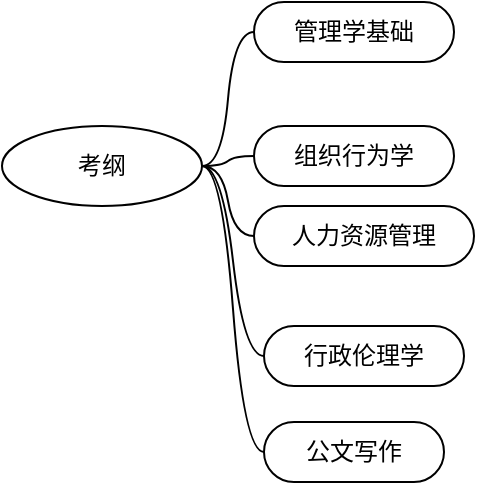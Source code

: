<mxfile version="14.6.6" type="github">
  <diagram id="KuM8feEAEbuAZmYZ-RdC" name="第 1 页">
    <mxGraphModel dx="981" dy="525" grid="1" gridSize="10" guides="1" tooltips="1" connect="1" arrows="1" fold="1" page="1" pageScale="1" pageWidth="827" pageHeight="1169" math="0" shadow="0">
      <root>
        <mxCell id="0" />
        <mxCell id="1" parent="0" />
        <mxCell id="OkKVm4SSPz9F8FKbyVNO-1" value="考纲" style="ellipse;whiteSpace=wrap;html=1;align=center;newEdgeStyle={&quot;edgeStyle&quot;:&quot;entityRelationEdgeStyle&quot;,&quot;startArrow&quot;:&quot;none&quot;,&quot;endArrow&quot;:&quot;none&quot;,&quot;segment&quot;:10,&quot;curved&quot;:1};treeFolding=1;treeMoving=1;direction=west;" vertex="1" parent="1">
          <mxGeometry x="110" y="350" width="100" height="40" as="geometry" />
        </mxCell>
        <mxCell id="OkKVm4SSPz9F8FKbyVNO-8" value="组织行为学" style="whiteSpace=wrap;html=1;rounded=1;arcSize=50;align=center;verticalAlign=middle;strokeWidth=1;autosize=1;spacing=4;treeFolding=1;treeMoving=1;newEdgeStyle={&quot;edgeStyle&quot;:&quot;entityRelationEdgeStyle&quot;,&quot;startArrow&quot;:&quot;none&quot;,&quot;endArrow&quot;:&quot;none&quot;,&quot;segment&quot;:10,&quot;curved&quot;:1};" vertex="1" parent="1">
          <mxGeometry x="236" y="350" width="100" height="30" as="geometry" />
        </mxCell>
        <mxCell id="OkKVm4SSPz9F8FKbyVNO-9" value="" style="edgeStyle=entityRelationEdgeStyle;startArrow=none;endArrow=none;segment=10;curved=1;exitX=0;exitY=0.5;exitDx=0;exitDy=0;" edge="1" target="OkKVm4SSPz9F8FKbyVNO-8" parent="1" source="OkKVm4SSPz9F8FKbyVNO-1">
          <mxGeometry relative="1" as="geometry">
            <mxPoint x="210" y="390" as="sourcePoint" />
          </mxGeometry>
        </mxCell>
        <mxCell id="OkKVm4SSPz9F8FKbyVNO-10" value="管理学基础" style="whiteSpace=wrap;html=1;rounded=1;arcSize=50;align=center;verticalAlign=middle;strokeWidth=1;autosize=1;spacing=4;treeFolding=1;treeMoving=1;newEdgeStyle={&quot;edgeStyle&quot;:&quot;entityRelationEdgeStyle&quot;,&quot;startArrow&quot;:&quot;none&quot;,&quot;endArrow&quot;:&quot;none&quot;,&quot;segment&quot;:10,&quot;curved&quot;:1};" vertex="1" parent="1">
          <mxGeometry x="236" y="288" width="100" height="30" as="geometry" />
        </mxCell>
        <mxCell id="OkKVm4SSPz9F8FKbyVNO-11" value="" style="edgeStyle=entityRelationEdgeStyle;startArrow=none;endArrow=none;segment=10;curved=1;exitX=0;exitY=0.5;exitDx=0;exitDy=0;" edge="1" target="OkKVm4SSPz9F8FKbyVNO-10" parent="1" source="OkKVm4SSPz9F8FKbyVNO-1">
          <mxGeometry relative="1" as="geometry">
            <mxPoint x="339.3" y="260" as="sourcePoint" />
          </mxGeometry>
        </mxCell>
        <mxCell id="OkKVm4SSPz9F8FKbyVNO-12" value="人力资源管理" style="whiteSpace=wrap;html=1;rounded=1;arcSize=50;align=center;verticalAlign=middle;strokeWidth=1;autosize=1;spacing=4;treeFolding=1;treeMoving=1;newEdgeStyle={&quot;edgeStyle&quot;:&quot;entityRelationEdgeStyle&quot;,&quot;startArrow&quot;:&quot;none&quot;,&quot;endArrow&quot;:&quot;none&quot;,&quot;segment&quot;:10,&quot;curved&quot;:1};" vertex="1" parent="1">
          <mxGeometry x="236" y="390" width="110" height="30" as="geometry" />
        </mxCell>
        <mxCell id="OkKVm4SSPz9F8FKbyVNO-13" value="" style="edgeStyle=entityRelationEdgeStyle;startArrow=none;endArrow=none;segment=10;curved=1;" edge="1" target="OkKVm4SSPz9F8FKbyVNO-12" parent="1" source="OkKVm4SSPz9F8FKbyVNO-1">
          <mxGeometry relative="1" as="geometry">
            <mxPoint x="210" y="370.0" as="sourcePoint" />
          </mxGeometry>
        </mxCell>
        <mxCell id="OkKVm4SSPz9F8FKbyVNO-14" value="行政伦理学" style="whiteSpace=wrap;html=1;rounded=1;arcSize=50;align=center;verticalAlign=middle;strokeWidth=1;autosize=1;spacing=4;treeFolding=1;treeMoving=1;newEdgeStyle={&quot;edgeStyle&quot;:&quot;entityRelationEdgeStyle&quot;,&quot;startArrow&quot;:&quot;none&quot;,&quot;endArrow&quot;:&quot;none&quot;,&quot;segment&quot;:10,&quot;curved&quot;:1};" vertex="1" parent="1">
          <mxGeometry x="241" y="450" width="100" height="30" as="geometry" />
        </mxCell>
        <mxCell id="OkKVm4SSPz9F8FKbyVNO-15" value="" style="edgeStyle=entityRelationEdgeStyle;startArrow=none;endArrow=none;segment=10;curved=1;exitX=0;exitY=0.5;exitDx=0;exitDy=0;" edge="1" target="OkKVm4SSPz9F8FKbyVNO-14" parent="1" source="OkKVm4SSPz9F8FKbyVNO-1">
          <mxGeometry relative="1" as="geometry">
            <mxPoint x="210" y="370" as="sourcePoint" />
          </mxGeometry>
        </mxCell>
        <mxCell id="OkKVm4SSPz9F8FKbyVNO-16" value="公文写作" style="whiteSpace=wrap;html=1;rounded=1;arcSize=50;align=center;verticalAlign=middle;strokeWidth=1;autosize=1;spacing=4;treeFolding=1;treeMoving=1;newEdgeStyle={&quot;edgeStyle&quot;:&quot;entityRelationEdgeStyle&quot;,&quot;startArrow&quot;:&quot;none&quot;,&quot;endArrow&quot;:&quot;none&quot;,&quot;segment&quot;:10,&quot;curved&quot;:1};" vertex="1" parent="1">
          <mxGeometry x="241" y="498" width="90" height="30" as="geometry" />
        </mxCell>
        <mxCell id="OkKVm4SSPz9F8FKbyVNO-17" value="" style="edgeStyle=entityRelationEdgeStyle;startArrow=none;endArrow=none;segment=10;curved=1;exitX=0;exitY=0.5;exitDx=0;exitDy=0;" edge="1" target="OkKVm4SSPz9F8FKbyVNO-16" parent="1" source="OkKVm4SSPz9F8FKbyVNO-1">
          <mxGeometry relative="1" as="geometry">
            <mxPoint x="210" y="370" as="sourcePoint" />
          </mxGeometry>
        </mxCell>
      </root>
    </mxGraphModel>
  </diagram>
</mxfile>
